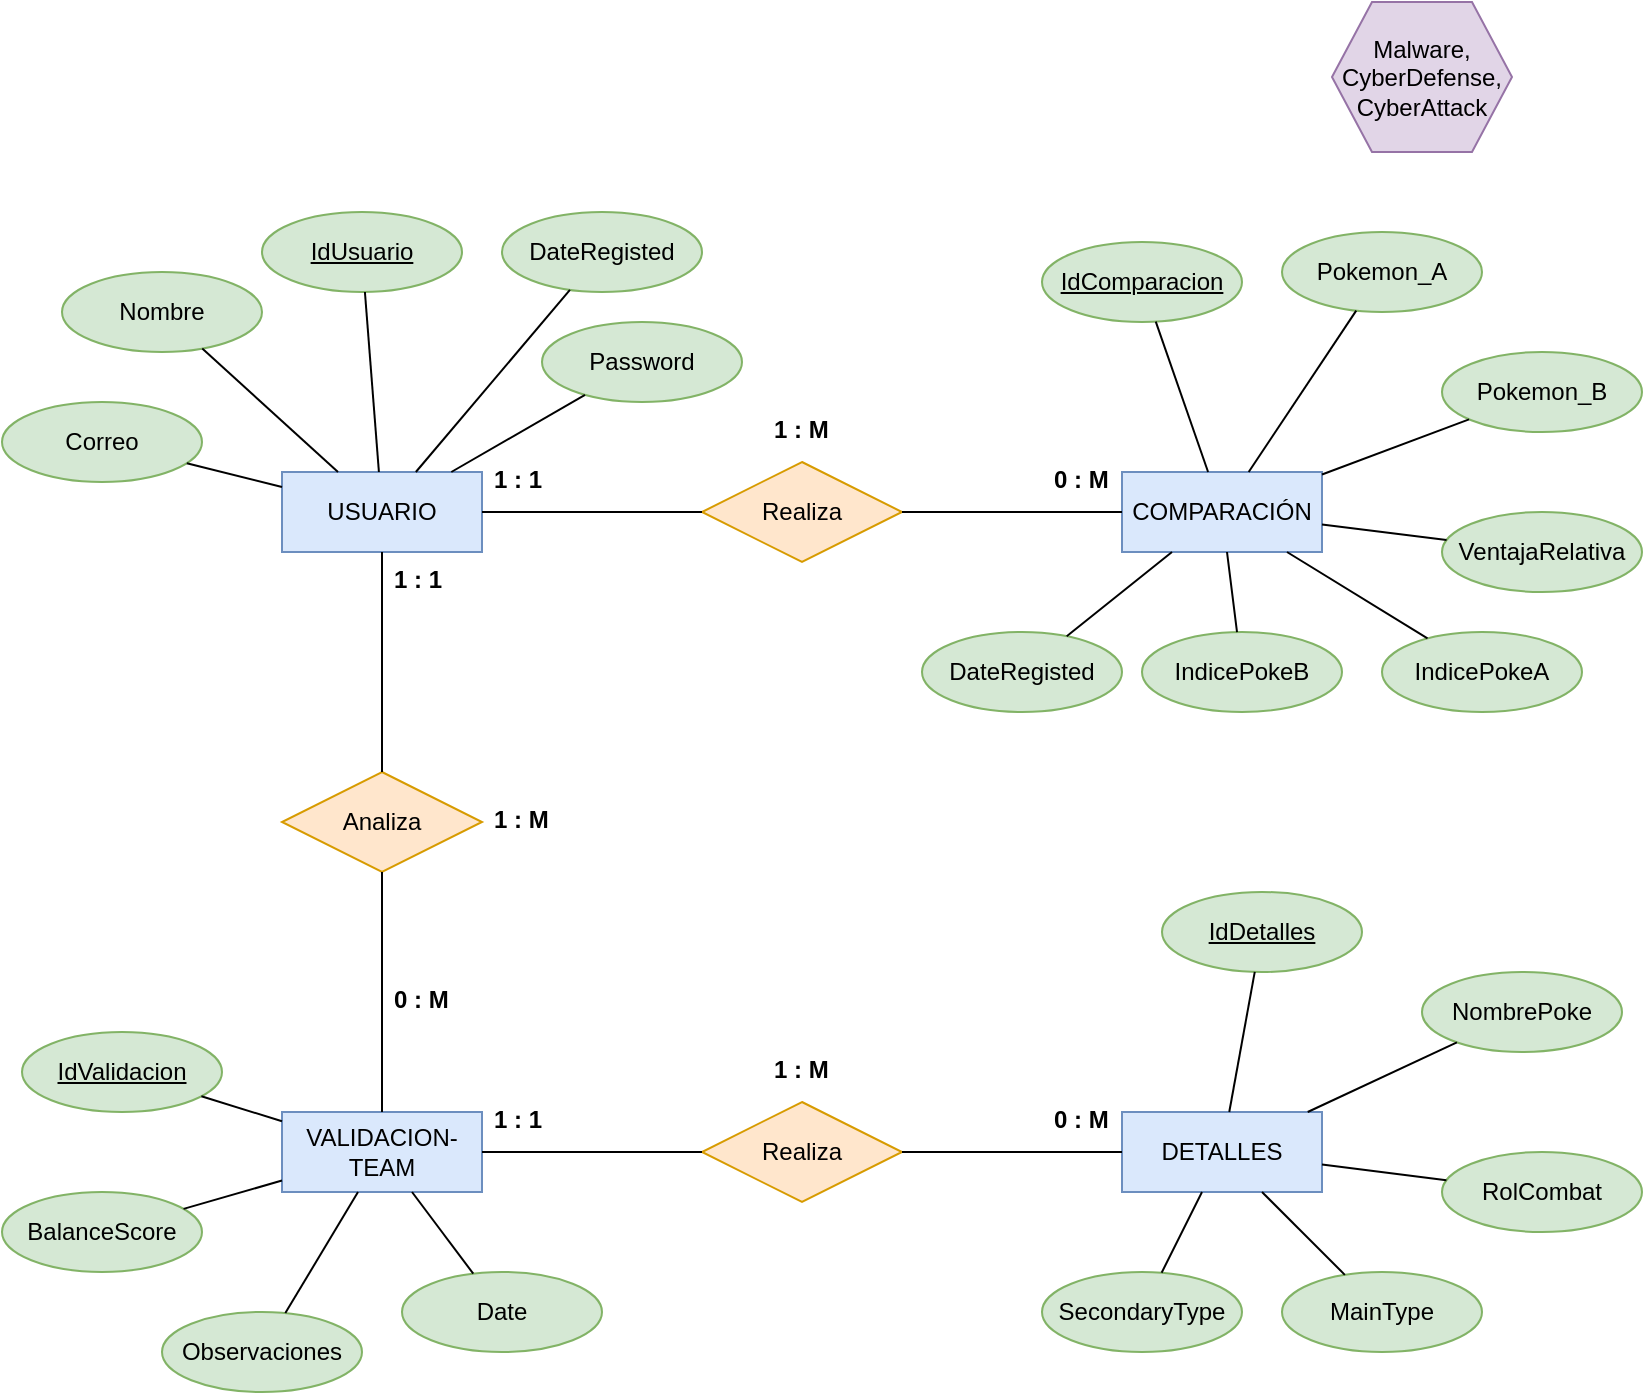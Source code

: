 <mxfile version="26.2.14">
  <diagram name="Página-1" id="OPH9KYn_CsXsczrEvYEz">
    <mxGraphModel dx="1188" dy="672" grid="1" gridSize="10" guides="1" tooltips="1" connect="1" arrows="1" fold="1" page="1" pageScale="1" pageWidth="827" pageHeight="1169" math="0" shadow="0">
      <root>
        <mxCell id="0" />
        <mxCell id="1" parent="0" />
        <mxCell id="shOIpUSCTICnsK9YS_UU-1" value="USUARIO" style="whiteSpace=wrap;html=1;align=center;fillColor=#dae8fc;strokeColor=#6c8ebf;" vertex="1" parent="1">
          <mxGeometry x="140" y="320" width="100" height="40" as="geometry" />
        </mxCell>
        <mxCell id="shOIpUSCTICnsK9YS_UU-3" value="Malware,&lt;div&gt;CyberDefense,&lt;/div&gt;&lt;div&gt;CyberAttack&lt;/div&gt;" style="shape=hexagon;perimeter=hexagonPerimeter2;whiteSpace=wrap;html=1;fixedSize=1;fillColor=#e1d5e7;strokeColor=#9673a6;" vertex="1" parent="1">
          <mxGeometry x="665" y="85" width="90" height="75" as="geometry" />
        </mxCell>
        <mxCell id="shOIpUSCTICnsK9YS_UU-5" value="COMPARACIÓN" style="whiteSpace=wrap;html=1;align=center;fillColor=#dae8fc;strokeColor=#6c8ebf;" vertex="1" parent="1">
          <mxGeometry x="560" y="320" width="100" height="40" as="geometry" />
        </mxCell>
        <mxCell id="shOIpUSCTICnsK9YS_UU-8" value="1 : M" style="text;strokeColor=none;fillColor=none;spacingLeft=4;spacingRight=4;overflow=hidden;rotatable=0;points=[[0,0.5],[1,0.5]];portConstraint=eastwest;fontSize=12;whiteSpace=wrap;html=1;fontStyle=1" vertex="1" parent="1">
          <mxGeometry x="380" y="285" width="40" height="30" as="geometry" />
        </mxCell>
        <mxCell id="shOIpUSCTICnsK9YS_UU-43" value="VALIDACION-TEAM" style="whiteSpace=wrap;html=1;align=center;fillColor=#dae8fc;strokeColor=#6c8ebf;" vertex="1" parent="1">
          <mxGeometry x="140" y="640" width="100" height="40" as="geometry" />
        </mxCell>
        <mxCell id="shOIpUSCTICnsK9YS_UU-44" value="DETALLES" style="whiteSpace=wrap;html=1;align=center;fillColor=#dae8fc;strokeColor=#6c8ebf;" vertex="1" parent="1">
          <mxGeometry x="560" y="640" width="100" height="40" as="geometry" />
        </mxCell>
        <mxCell id="shOIpUSCTICnsK9YS_UU-45" value="Realiza" style="shape=rhombus;perimeter=rhombusPerimeter;whiteSpace=wrap;html=1;align=center;fillColor=#ffe6cc;strokeColor=#d79b00;" vertex="1" parent="1">
          <mxGeometry x="350" y="315" width="100" height="50" as="geometry" />
        </mxCell>
        <mxCell id="shOIpUSCTICnsK9YS_UU-46" value="Analiza" style="shape=rhombus;perimeter=rhombusPerimeter;whiteSpace=wrap;html=1;align=center;fillColor=#ffe6cc;strokeColor=#d79b00;" vertex="1" parent="1">
          <mxGeometry x="140" y="470" width="100" height="50" as="geometry" />
        </mxCell>
        <mxCell id="shOIpUSCTICnsK9YS_UU-47" value="Realiza" style="shape=rhombus;perimeter=rhombusPerimeter;whiteSpace=wrap;html=1;align=center;fillColor=#ffe6cc;strokeColor=#d79b00;" vertex="1" parent="1">
          <mxGeometry x="350" y="635" width="100" height="50" as="geometry" />
        </mxCell>
        <mxCell id="shOIpUSCTICnsK9YS_UU-49" value="" style="endArrow=none;html=1;rounded=0;" edge="1" parent="1" source="shOIpUSCTICnsK9YS_UU-1" target="shOIpUSCTICnsK9YS_UU-45">
          <mxGeometry relative="1" as="geometry">
            <mxPoint x="330" y="390" as="sourcePoint" />
            <mxPoint x="490" y="390" as="targetPoint" />
          </mxGeometry>
        </mxCell>
        <mxCell id="shOIpUSCTICnsK9YS_UU-50" value="" style="endArrow=none;html=1;rounded=0;" edge="1" parent="1" source="shOIpUSCTICnsK9YS_UU-45" target="shOIpUSCTICnsK9YS_UU-5">
          <mxGeometry relative="1" as="geometry">
            <mxPoint x="530" y="410" as="sourcePoint" />
            <mxPoint x="690" y="410" as="targetPoint" />
          </mxGeometry>
        </mxCell>
        <mxCell id="shOIpUSCTICnsK9YS_UU-51" value="" style="endArrow=none;html=1;rounded=0;" edge="1" parent="1" source="shOIpUSCTICnsK9YS_UU-1" target="shOIpUSCTICnsK9YS_UU-46">
          <mxGeometry relative="1" as="geometry">
            <mxPoint x="310" y="420" as="sourcePoint" />
            <mxPoint x="470" y="420" as="targetPoint" />
          </mxGeometry>
        </mxCell>
        <mxCell id="shOIpUSCTICnsK9YS_UU-52" value="" style="endArrow=none;html=1;rounded=0;" edge="1" parent="1" source="shOIpUSCTICnsK9YS_UU-46" target="shOIpUSCTICnsK9YS_UU-43">
          <mxGeometry relative="1" as="geometry">
            <mxPoint x="370" y="530" as="sourcePoint" />
            <mxPoint x="530" y="530" as="targetPoint" />
          </mxGeometry>
        </mxCell>
        <mxCell id="shOIpUSCTICnsK9YS_UU-55" value="1 : M" style="text;strokeColor=none;fillColor=none;spacingLeft=4;spacingRight=4;overflow=hidden;rotatable=0;points=[[0,0.5],[1,0.5]];portConstraint=eastwest;fontSize=12;whiteSpace=wrap;html=1;fontStyle=1" vertex="1" parent="1">
          <mxGeometry x="240" y="480" width="40" height="30" as="geometry" />
        </mxCell>
        <mxCell id="shOIpUSCTICnsK9YS_UU-56" value="1 : M" style="text;strokeColor=none;fillColor=none;spacingLeft=4;spacingRight=4;overflow=hidden;rotatable=0;points=[[0,0.5],[1,0.5]];portConstraint=eastwest;fontSize=12;whiteSpace=wrap;html=1;fontStyle=1" vertex="1" parent="1">
          <mxGeometry x="380" y="605" width="40" height="30" as="geometry" />
        </mxCell>
        <mxCell id="shOIpUSCTICnsK9YS_UU-57" value="1 : 1" style="text;strokeColor=none;fillColor=none;spacingLeft=4;spacingRight=4;overflow=hidden;rotatable=0;points=[[0,0.5],[1,0.5]];portConstraint=eastwest;fontSize=12;whiteSpace=wrap;html=1;fontStyle=1" vertex="1" parent="1">
          <mxGeometry x="240" y="310" width="40" height="30" as="geometry" />
        </mxCell>
        <mxCell id="shOIpUSCTICnsK9YS_UU-58" value="0 : M" style="text;strokeColor=none;fillColor=none;spacingLeft=4;spacingRight=4;overflow=hidden;rotatable=0;points=[[0,0.5],[1,0.5]];portConstraint=eastwest;fontSize=12;whiteSpace=wrap;html=1;fontStyle=1" vertex="1" parent="1">
          <mxGeometry x="520" y="310" width="40" height="30" as="geometry" />
        </mxCell>
        <mxCell id="shOIpUSCTICnsK9YS_UU-59" value="1 : 1" style="text;strokeColor=none;fillColor=none;spacingLeft=4;spacingRight=4;overflow=hidden;rotatable=0;points=[[0,0.5],[1,0.5]];portConstraint=eastwest;fontSize=12;whiteSpace=wrap;html=1;fontStyle=1" vertex="1" parent="1">
          <mxGeometry x="190" y="360" width="40" height="30" as="geometry" />
        </mxCell>
        <mxCell id="shOIpUSCTICnsK9YS_UU-60" value="0 : M" style="text;strokeColor=none;fillColor=none;spacingLeft=4;spacingRight=4;overflow=hidden;rotatable=0;points=[[0,0.5],[1,0.5]];portConstraint=eastwest;fontSize=12;whiteSpace=wrap;html=1;fontStyle=1" vertex="1" parent="1">
          <mxGeometry x="190" y="570" width="40" height="30" as="geometry" />
        </mxCell>
        <mxCell id="shOIpUSCTICnsK9YS_UU-62" value="1 : 1" style="text;strokeColor=none;fillColor=none;spacingLeft=4;spacingRight=4;overflow=hidden;rotatable=0;points=[[0,0.5],[1,0.5]];portConstraint=eastwest;fontSize=12;whiteSpace=wrap;html=1;fontStyle=1" vertex="1" parent="1">
          <mxGeometry x="240" y="630" width="40" height="30" as="geometry" />
        </mxCell>
        <mxCell id="shOIpUSCTICnsK9YS_UU-63" value="" style="endArrow=none;html=1;rounded=0;" edge="1" parent="1" source="shOIpUSCTICnsK9YS_UU-43" target="shOIpUSCTICnsK9YS_UU-47">
          <mxGeometry relative="1" as="geometry">
            <mxPoint x="160" y="710" as="sourcePoint" />
            <mxPoint x="320" y="710" as="targetPoint" />
          </mxGeometry>
        </mxCell>
        <mxCell id="shOIpUSCTICnsK9YS_UU-64" value="" style="endArrow=none;html=1;rounded=0;" edge="1" parent="1" source="shOIpUSCTICnsK9YS_UU-47" target="shOIpUSCTICnsK9YS_UU-44">
          <mxGeometry relative="1" as="geometry">
            <mxPoint x="540" y="720" as="sourcePoint" />
            <mxPoint x="700" y="720" as="targetPoint" />
          </mxGeometry>
        </mxCell>
        <mxCell id="shOIpUSCTICnsK9YS_UU-65" value="0 : M" style="text;strokeColor=none;fillColor=none;spacingLeft=4;spacingRight=4;overflow=hidden;rotatable=0;points=[[0,0.5],[1,0.5]];portConstraint=eastwest;fontSize=12;whiteSpace=wrap;html=1;fontStyle=1" vertex="1" parent="1">
          <mxGeometry x="520" y="630" width="40" height="30" as="geometry" />
        </mxCell>
        <mxCell id="shOIpUSCTICnsK9YS_UU-66" value="IdUsuario" style="ellipse;whiteSpace=wrap;html=1;align=center;fontStyle=4;fillColor=#d5e8d4;strokeColor=#82b366;" vertex="1" parent="1">
          <mxGeometry x="130" y="190" width="100" height="40" as="geometry" />
        </mxCell>
        <mxCell id="shOIpUSCTICnsK9YS_UU-67" value="Nombre" style="ellipse;whiteSpace=wrap;html=1;align=center;fillColor=#d5e8d4;strokeColor=#82b366;" vertex="1" parent="1">
          <mxGeometry x="30" y="220" width="100" height="40" as="geometry" />
        </mxCell>
        <mxCell id="shOIpUSCTICnsK9YS_UU-69" value="Correo" style="ellipse;whiteSpace=wrap;html=1;align=center;fillColor=#d5e8d4;strokeColor=#82b366;" vertex="1" parent="1">
          <mxGeometry y="285" width="100" height="40" as="geometry" />
        </mxCell>
        <mxCell id="shOIpUSCTICnsK9YS_UU-70" value="Password" style="ellipse;whiteSpace=wrap;html=1;align=center;fillColor=#d5e8d4;strokeColor=#82b366;" vertex="1" parent="1">
          <mxGeometry x="270" y="245" width="100" height="40" as="geometry" />
        </mxCell>
        <mxCell id="shOIpUSCTICnsK9YS_UU-71" value="DateRegisted" style="ellipse;whiteSpace=wrap;html=1;align=center;fillColor=#d5e8d4;strokeColor=#82b366;" vertex="1" parent="1">
          <mxGeometry x="250" y="190" width="100" height="40" as="geometry" />
        </mxCell>
        <mxCell id="shOIpUSCTICnsK9YS_UU-72" value="" style="endArrow=none;html=1;rounded=0;" edge="1" parent="1" source="shOIpUSCTICnsK9YS_UU-69" target="shOIpUSCTICnsK9YS_UU-1">
          <mxGeometry relative="1" as="geometry">
            <mxPoint x="130" y="280" as="sourcePoint" />
            <mxPoint x="290" y="280" as="targetPoint" />
          </mxGeometry>
        </mxCell>
        <mxCell id="shOIpUSCTICnsK9YS_UU-73" value="" style="endArrow=none;html=1;rounded=0;" edge="1" parent="1" source="shOIpUSCTICnsK9YS_UU-67" target="shOIpUSCTICnsK9YS_UU-1">
          <mxGeometry relative="1" as="geometry">
            <mxPoint x="130" y="240" as="sourcePoint" />
            <mxPoint x="290" y="240" as="targetPoint" />
          </mxGeometry>
        </mxCell>
        <mxCell id="shOIpUSCTICnsK9YS_UU-74" value="" style="endArrow=none;html=1;rounded=0;" edge="1" parent="1" source="shOIpUSCTICnsK9YS_UU-66" target="shOIpUSCTICnsK9YS_UU-1">
          <mxGeometry relative="1" as="geometry">
            <mxPoint x="180" y="220" as="sourcePoint" />
            <mxPoint x="340" y="220" as="targetPoint" />
          </mxGeometry>
        </mxCell>
        <mxCell id="shOIpUSCTICnsK9YS_UU-75" value="" style="endArrow=none;html=1;rounded=0;" edge="1" parent="1" source="shOIpUSCTICnsK9YS_UU-1" target="shOIpUSCTICnsK9YS_UU-71">
          <mxGeometry relative="1" as="geometry">
            <mxPoint x="220" y="230" as="sourcePoint" />
            <mxPoint x="380" y="230" as="targetPoint" />
          </mxGeometry>
        </mxCell>
        <mxCell id="shOIpUSCTICnsK9YS_UU-76" value="" style="endArrow=none;html=1;rounded=0;" edge="1" parent="1" source="shOIpUSCTICnsK9YS_UU-1" target="shOIpUSCTICnsK9YS_UU-70">
          <mxGeometry relative="1" as="geometry">
            <mxPoint x="390" y="240" as="sourcePoint" />
            <mxPoint x="550" y="240" as="targetPoint" />
          </mxGeometry>
        </mxCell>
        <mxCell id="shOIpUSCTICnsK9YS_UU-77" value="IdComparacion" style="ellipse;whiteSpace=wrap;html=1;align=center;fontStyle=4;fillColor=#d5e8d4;strokeColor=#82b366;" vertex="1" parent="1">
          <mxGeometry x="520" y="205" width="100" height="40" as="geometry" />
        </mxCell>
        <mxCell id="shOIpUSCTICnsK9YS_UU-78" value="Pokemon_A" style="ellipse;whiteSpace=wrap;html=1;align=center;fillColor=#d5e8d4;strokeColor=#82b366;" vertex="1" parent="1">
          <mxGeometry x="640" y="200" width="100" height="40" as="geometry" />
        </mxCell>
        <mxCell id="shOIpUSCTICnsK9YS_UU-79" value="Pokemon_B" style="ellipse;whiteSpace=wrap;html=1;align=center;fillColor=#d5e8d4;strokeColor=#82b366;" vertex="1" parent="1">
          <mxGeometry x="720" y="260" width="100" height="40" as="geometry" />
        </mxCell>
        <mxCell id="shOIpUSCTICnsK9YS_UU-80" value="" style="endArrow=none;html=1;rounded=0;" edge="1" parent="1" source="shOIpUSCTICnsK9YS_UU-77" target="shOIpUSCTICnsK9YS_UU-5">
          <mxGeometry relative="1" as="geometry">
            <mxPoint x="680" y="280" as="sourcePoint" />
            <mxPoint x="840" y="280" as="targetPoint" />
          </mxGeometry>
        </mxCell>
        <mxCell id="shOIpUSCTICnsK9YS_UU-81" value="" style="endArrow=none;html=1;rounded=0;" edge="1" parent="1" source="shOIpUSCTICnsK9YS_UU-5" target="shOIpUSCTICnsK9YS_UU-78">
          <mxGeometry relative="1" as="geometry">
            <mxPoint x="680" y="280" as="sourcePoint" />
            <mxPoint x="840" y="280" as="targetPoint" />
          </mxGeometry>
        </mxCell>
        <mxCell id="shOIpUSCTICnsK9YS_UU-82" value="VentajaRelativa" style="ellipse;whiteSpace=wrap;html=1;align=center;fillColor=#d5e8d4;strokeColor=#82b366;" vertex="1" parent="1">
          <mxGeometry x="720" y="340" width="100" height="40" as="geometry" />
        </mxCell>
        <mxCell id="shOIpUSCTICnsK9YS_UU-83" value="IndicePokeA" style="ellipse;whiteSpace=wrap;html=1;align=center;fillColor=#d5e8d4;strokeColor=#82b366;" vertex="1" parent="1">
          <mxGeometry x="690" y="400" width="100" height="40" as="geometry" />
        </mxCell>
        <mxCell id="shOIpUSCTICnsK9YS_UU-84" value="IndicePokeB" style="ellipse;whiteSpace=wrap;html=1;align=center;fillColor=#d5e8d4;strokeColor=#82b366;" vertex="1" parent="1">
          <mxGeometry x="570" y="400" width="100" height="40" as="geometry" />
        </mxCell>
        <mxCell id="shOIpUSCTICnsK9YS_UU-85" value="" style="endArrow=none;html=1;rounded=0;" edge="1" parent="1" source="shOIpUSCTICnsK9YS_UU-5" target="shOIpUSCTICnsK9YS_UU-79">
          <mxGeometry relative="1" as="geometry">
            <mxPoint x="660" y="320" as="sourcePoint" />
            <mxPoint x="820" y="320" as="targetPoint" />
          </mxGeometry>
        </mxCell>
        <mxCell id="shOIpUSCTICnsK9YS_UU-86" value="" style="endArrow=none;html=1;rounded=0;" edge="1" parent="1" source="shOIpUSCTICnsK9YS_UU-5" target="shOIpUSCTICnsK9YS_UU-84">
          <mxGeometry relative="1" as="geometry">
            <mxPoint x="590" y="390" as="sourcePoint" />
            <mxPoint x="750" y="390" as="targetPoint" />
          </mxGeometry>
        </mxCell>
        <mxCell id="shOIpUSCTICnsK9YS_UU-87" value="" style="endArrow=none;html=1;rounded=0;" edge="1" parent="1" source="shOIpUSCTICnsK9YS_UU-5" target="shOIpUSCTICnsK9YS_UU-83">
          <mxGeometry relative="1" as="geometry">
            <mxPoint x="670" y="370" as="sourcePoint" />
            <mxPoint x="830" y="370" as="targetPoint" />
          </mxGeometry>
        </mxCell>
        <mxCell id="shOIpUSCTICnsK9YS_UU-88" value="" style="endArrow=none;html=1;rounded=0;" edge="1" parent="1" source="shOIpUSCTICnsK9YS_UU-5" target="shOIpUSCTICnsK9YS_UU-82">
          <mxGeometry relative="1" as="geometry">
            <mxPoint x="700" y="340" as="sourcePoint" />
            <mxPoint x="860" y="340" as="targetPoint" />
          </mxGeometry>
        </mxCell>
        <mxCell id="shOIpUSCTICnsK9YS_UU-89" value="DateRegisted" style="ellipse;whiteSpace=wrap;html=1;align=center;fillColor=#d5e8d4;strokeColor=#82b366;" vertex="1" parent="1">
          <mxGeometry x="460" y="400" width="100" height="40" as="geometry" />
        </mxCell>
        <mxCell id="shOIpUSCTICnsK9YS_UU-90" value="" style="endArrow=none;html=1;rounded=0;" edge="1" parent="1" source="shOIpUSCTICnsK9YS_UU-89" target="shOIpUSCTICnsK9YS_UU-5">
          <mxGeometry relative="1" as="geometry">
            <mxPoint x="560" y="470" as="sourcePoint" />
            <mxPoint x="720" y="470" as="targetPoint" />
          </mxGeometry>
        </mxCell>
        <mxCell id="shOIpUSCTICnsK9YS_UU-91" value="IdValidacion" style="ellipse;whiteSpace=wrap;html=1;align=center;fontStyle=4;fillColor=#d5e8d4;strokeColor=#82b366;" vertex="1" parent="1">
          <mxGeometry x="10" y="600" width="100" height="40" as="geometry" />
        </mxCell>
        <mxCell id="shOIpUSCTICnsK9YS_UU-92" value="BalanceScore" style="ellipse;whiteSpace=wrap;html=1;align=center;fillColor=#d5e8d4;strokeColor=#82b366;" vertex="1" parent="1">
          <mxGeometry y="680" width="100" height="40" as="geometry" />
        </mxCell>
        <mxCell id="shOIpUSCTICnsK9YS_UU-93" value="Observaciones" style="ellipse;whiteSpace=wrap;html=1;align=center;fillColor=#d5e8d4;strokeColor=#82b366;" vertex="1" parent="1">
          <mxGeometry x="80" y="740" width="100" height="40" as="geometry" />
        </mxCell>
        <mxCell id="shOIpUSCTICnsK9YS_UU-94" value="Date" style="ellipse;whiteSpace=wrap;html=1;align=center;fillColor=#d5e8d4;strokeColor=#82b366;" vertex="1" parent="1">
          <mxGeometry x="200" y="720" width="100" height="40" as="geometry" />
        </mxCell>
        <mxCell id="shOIpUSCTICnsK9YS_UU-95" value="" style="endArrow=none;html=1;rounded=0;" edge="1" parent="1" source="shOIpUSCTICnsK9YS_UU-91" target="shOIpUSCTICnsK9YS_UU-43">
          <mxGeometry relative="1" as="geometry">
            <mxPoint x="140" y="710" as="sourcePoint" />
            <mxPoint x="300" y="710" as="targetPoint" />
          </mxGeometry>
        </mxCell>
        <mxCell id="shOIpUSCTICnsK9YS_UU-96" value="" style="endArrow=none;html=1;rounded=0;" edge="1" parent="1" source="shOIpUSCTICnsK9YS_UU-92" target="shOIpUSCTICnsK9YS_UU-43">
          <mxGeometry relative="1" as="geometry">
            <mxPoint x="130" y="710" as="sourcePoint" />
            <mxPoint x="290" y="710" as="targetPoint" />
          </mxGeometry>
        </mxCell>
        <mxCell id="shOIpUSCTICnsK9YS_UU-97" value="" style="endArrow=none;html=1;rounded=0;" edge="1" parent="1" source="shOIpUSCTICnsK9YS_UU-93" target="shOIpUSCTICnsK9YS_UU-43">
          <mxGeometry relative="1" as="geometry">
            <mxPoint x="140" y="720" as="sourcePoint" />
            <mxPoint x="300" y="720" as="targetPoint" />
          </mxGeometry>
        </mxCell>
        <mxCell id="shOIpUSCTICnsK9YS_UU-98" value="" style="endArrow=none;html=1;rounded=0;" edge="1" parent="1" source="shOIpUSCTICnsK9YS_UU-43" target="shOIpUSCTICnsK9YS_UU-94">
          <mxGeometry relative="1" as="geometry">
            <mxPoint x="290" y="690" as="sourcePoint" />
            <mxPoint x="450" y="690" as="targetPoint" />
          </mxGeometry>
        </mxCell>
        <mxCell id="shOIpUSCTICnsK9YS_UU-99" value="IdDetalles" style="ellipse;whiteSpace=wrap;html=1;align=center;fontStyle=4;fillColor=#d5e8d4;strokeColor=#82b366;" vertex="1" parent="1">
          <mxGeometry x="580" y="530" width="100" height="40" as="geometry" />
        </mxCell>
        <mxCell id="shOIpUSCTICnsK9YS_UU-100" value="NombrePoke" style="ellipse;whiteSpace=wrap;html=1;align=center;fillColor=#d5e8d4;strokeColor=#82b366;" vertex="1" parent="1">
          <mxGeometry x="710" y="570" width="100" height="40" as="geometry" />
        </mxCell>
        <mxCell id="shOIpUSCTICnsK9YS_UU-101" value="RolCombat" style="ellipse;whiteSpace=wrap;html=1;align=center;fillColor=#d5e8d4;strokeColor=#82b366;" vertex="1" parent="1">
          <mxGeometry x="720" y="660" width="100" height="40" as="geometry" />
        </mxCell>
        <mxCell id="shOIpUSCTICnsK9YS_UU-102" value="MainType" style="ellipse;whiteSpace=wrap;html=1;align=center;fillColor=#d5e8d4;strokeColor=#82b366;" vertex="1" parent="1">
          <mxGeometry x="640" y="720" width="100" height="40" as="geometry" />
        </mxCell>
        <mxCell id="shOIpUSCTICnsK9YS_UU-103" value="SecondaryType" style="ellipse;whiteSpace=wrap;html=1;align=center;fillColor=#d5e8d4;strokeColor=#82b366;" vertex="1" parent="1">
          <mxGeometry x="520" y="720" width="100" height="40" as="geometry" />
        </mxCell>
        <mxCell id="shOIpUSCTICnsK9YS_UU-104" value="" style="endArrow=none;html=1;rounded=0;" edge="1" parent="1" source="shOIpUSCTICnsK9YS_UU-103" target="shOIpUSCTICnsK9YS_UU-44">
          <mxGeometry relative="1" as="geometry">
            <mxPoint x="640" y="620" as="sourcePoint" />
            <mxPoint x="800" y="620" as="targetPoint" />
          </mxGeometry>
        </mxCell>
        <mxCell id="shOIpUSCTICnsK9YS_UU-105" value="" style="endArrow=none;html=1;rounded=0;" edge="1" parent="1" source="shOIpUSCTICnsK9YS_UU-44" target="shOIpUSCTICnsK9YS_UU-99">
          <mxGeometry relative="1" as="geometry">
            <mxPoint x="610" y="600" as="sourcePoint" />
            <mxPoint x="770" y="600" as="targetPoint" />
          </mxGeometry>
        </mxCell>
        <mxCell id="shOIpUSCTICnsK9YS_UU-106" value="" style="endArrow=none;html=1;rounded=0;" edge="1" parent="1" source="shOIpUSCTICnsK9YS_UU-44" target="shOIpUSCTICnsK9YS_UU-100">
          <mxGeometry relative="1" as="geometry">
            <mxPoint x="660" y="620" as="sourcePoint" />
            <mxPoint x="820" y="620" as="targetPoint" />
          </mxGeometry>
        </mxCell>
        <mxCell id="shOIpUSCTICnsK9YS_UU-107" value="" style="endArrow=none;html=1;rounded=0;" edge="1" parent="1" source="shOIpUSCTICnsK9YS_UU-44" target="shOIpUSCTICnsK9YS_UU-102">
          <mxGeometry relative="1" as="geometry">
            <mxPoint x="690" y="700" as="sourcePoint" />
            <mxPoint x="850" y="700" as="targetPoint" />
          </mxGeometry>
        </mxCell>
        <mxCell id="shOIpUSCTICnsK9YS_UU-108" value="" style="endArrow=none;html=1;rounded=0;" edge="1" parent="1" source="shOIpUSCTICnsK9YS_UU-101" target="shOIpUSCTICnsK9YS_UU-44">
          <mxGeometry relative="1" as="geometry">
            <mxPoint x="600" y="850" as="sourcePoint" />
            <mxPoint x="760" y="850" as="targetPoint" />
          </mxGeometry>
        </mxCell>
      </root>
    </mxGraphModel>
  </diagram>
</mxfile>
